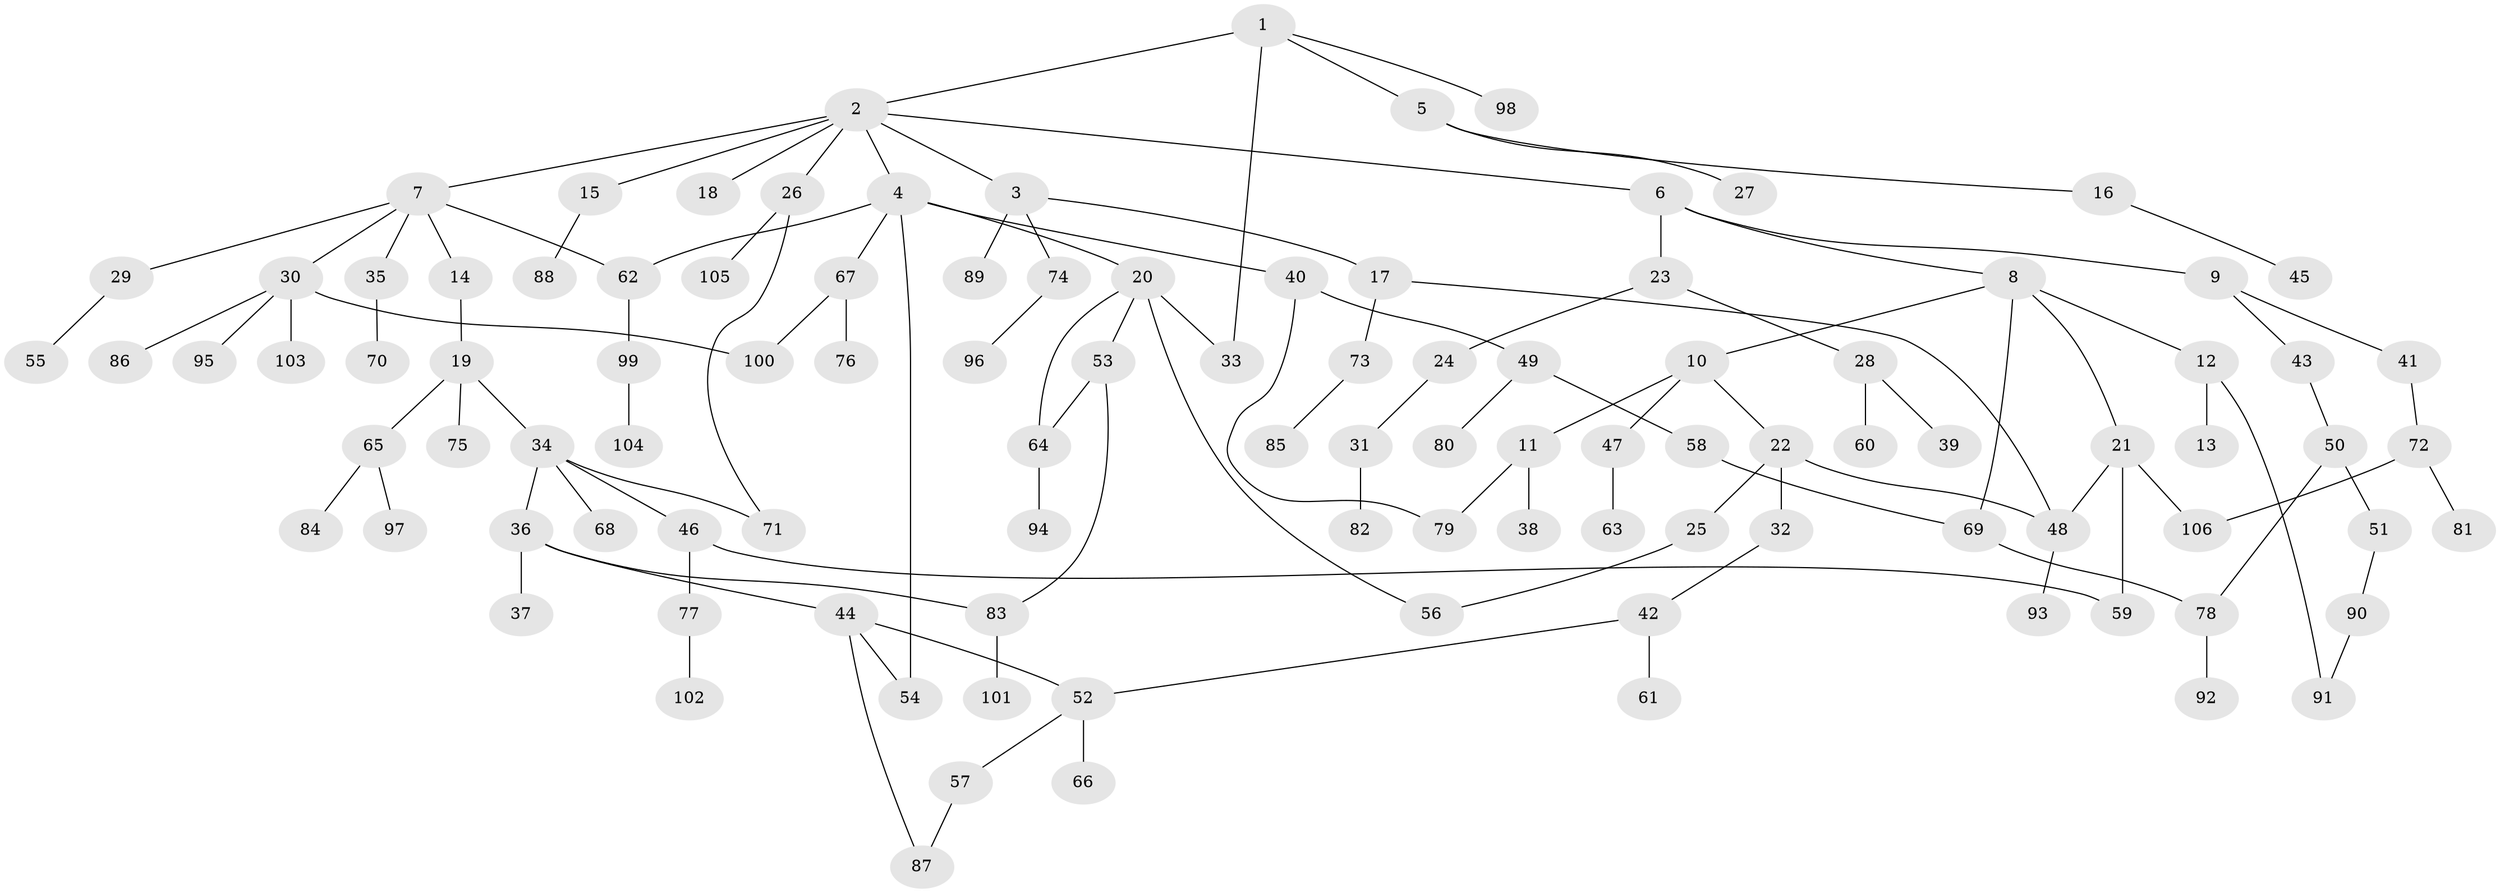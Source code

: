 // coarse degree distribution, {4: 0.12, 5: 0.013333333333333334, 3: 0.2, 2: 0.4, 6: 0.02666666666666667, 7: 0.013333333333333334, 1: 0.22666666666666666}
// Generated by graph-tools (version 1.1) at 2025/35/03/04/25 23:35:59]
// undirected, 106 vertices, 123 edges
graph export_dot {
  node [color=gray90,style=filled];
  1;
  2;
  3;
  4;
  5;
  6;
  7;
  8;
  9;
  10;
  11;
  12;
  13;
  14;
  15;
  16;
  17;
  18;
  19;
  20;
  21;
  22;
  23;
  24;
  25;
  26;
  27;
  28;
  29;
  30;
  31;
  32;
  33;
  34;
  35;
  36;
  37;
  38;
  39;
  40;
  41;
  42;
  43;
  44;
  45;
  46;
  47;
  48;
  49;
  50;
  51;
  52;
  53;
  54;
  55;
  56;
  57;
  58;
  59;
  60;
  61;
  62;
  63;
  64;
  65;
  66;
  67;
  68;
  69;
  70;
  71;
  72;
  73;
  74;
  75;
  76;
  77;
  78;
  79;
  80;
  81;
  82;
  83;
  84;
  85;
  86;
  87;
  88;
  89;
  90;
  91;
  92;
  93;
  94;
  95;
  96;
  97;
  98;
  99;
  100;
  101;
  102;
  103;
  104;
  105;
  106;
  1 -- 2;
  1 -- 5;
  1 -- 98;
  1 -- 33;
  2 -- 3;
  2 -- 4;
  2 -- 6;
  2 -- 7;
  2 -- 15;
  2 -- 18;
  2 -- 26;
  3 -- 17;
  3 -- 74;
  3 -- 89;
  4 -- 20;
  4 -- 40;
  4 -- 54;
  4 -- 62;
  4 -- 67;
  5 -- 16;
  5 -- 27;
  6 -- 8;
  6 -- 9;
  6 -- 23;
  7 -- 14;
  7 -- 29;
  7 -- 30;
  7 -- 35;
  7 -- 62;
  8 -- 10;
  8 -- 12;
  8 -- 21;
  8 -- 69;
  9 -- 41;
  9 -- 43;
  10 -- 11;
  10 -- 22;
  10 -- 47;
  11 -- 38;
  11 -- 79;
  12 -- 13;
  12 -- 91;
  14 -- 19;
  15 -- 88;
  16 -- 45;
  17 -- 48;
  17 -- 73;
  19 -- 34;
  19 -- 65;
  19 -- 75;
  20 -- 33;
  20 -- 53;
  20 -- 56;
  20 -- 64;
  21 -- 59;
  21 -- 106;
  21 -- 48;
  22 -- 25;
  22 -- 32;
  22 -- 48;
  23 -- 24;
  23 -- 28;
  24 -- 31;
  25 -- 56;
  26 -- 71;
  26 -- 105;
  28 -- 39;
  28 -- 60;
  29 -- 55;
  30 -- 86;
  30 -- 95;
  30 -- 103;
  30 -- 100;
  31 -- 82;
  32 -- 42;
  34 -- 36;
  34 -- 46;
  34 -- 68;
  34 -- 71;
  35 -- 70;
  36 -- 37;
  36 -- 44;
  36 -- 83;
  40 -- 49;
  40 -- 79;
  41 -- 72;
  42 -- 52;
  42 -- 61;
  43 -- 50;
  44 -- 54;
  44 -- 87;
  44 -- 52;
  46 -- 77;
  46 -- 59;
  47 -- 63;
  48 -- 93;
  49 -- 58;
  49 -- 80;
  50 -- 51;
  50 -- 78;
  51 -- 90;
  52 -- 57;
  52 -- 66;
  53 -- 83;
  53 -- 64;
  57 -- 87;
  58 -- 69;
  62 -- 99;
  64 -- 94;
  65 -- 84;
  65 -- 97;
  67 -- 76;
  67 -- 100;
  69 -- 78;
  72 -- 81;
  72 -- 106;
  73 -- 85;
  74 -- 96;
  77 -- 102;
  78 -- 92;
  83 -- 101;
  90 -- 91;
  99 -- 104;
}
